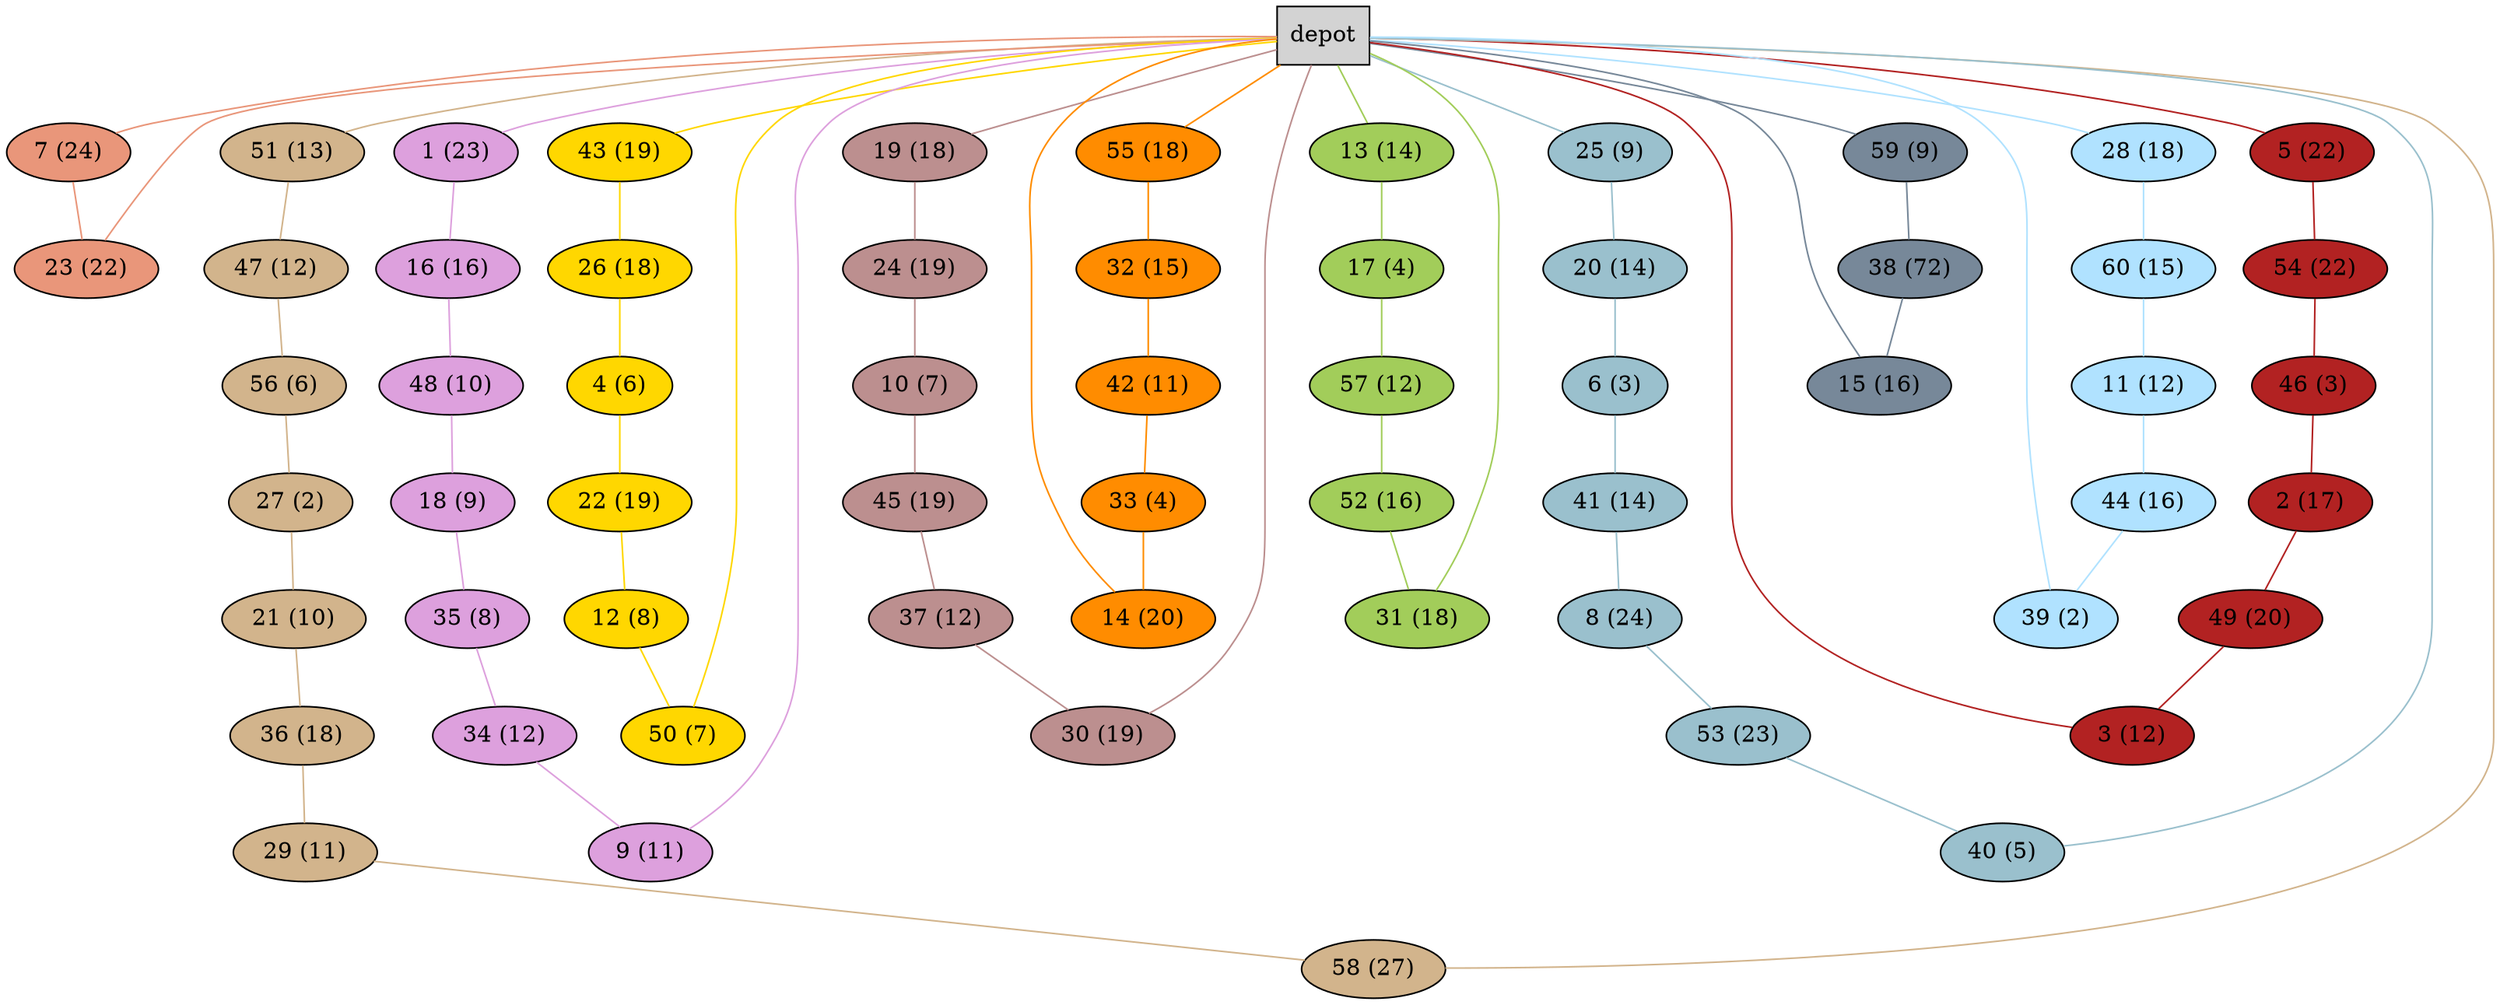 graph G {
  0[shape = box, label = "depot", style = filled ];
  7[shape = ellipse, label = "7 (24)", style = filled , fillcolor = darksalmon ];
  "0"--"7"[color = darksalmon];
  23[shape = ellipse, label = "23 (22)", style = filled , fillcolor = darksalmon ];
  "7"--"23"[color = darksalmon];
  "23"--"0"[color = darksalmon];
  43[shape = ellipse, label = "43 (19)", style = filled , fillcolor = gold ];
  "0"--"43"[color = gold];
  26[shape = ellipse, label = "26 (18)", style = filled , fillcolor = gold ];
  "43"--"26"[color = gold];
  4[shape = ellipse, label = "4 (6)", style = filled , fillcolor = gold ];
  "26"--"4"[color = gold];
  22[shape = ellipse, label = "22 (19)", style = filled , fillcolor = gold ];
  "4"--"22"[color = gold];
  12[shape = ellipse, label = "12 (8)", style = filled , fillcolor = gold ];
  "22"--"12"[color = gold];
  50[shape = ellipse, label = "50 (7)", style = filled , fillcolor = gold ];
  "12"--"50"[color = gold];
  "50"--"0"[color = gold];
  1[shape = ellipse, label = "1 (23)", style = filled , fillcolor = plum ];
  "0"--"1"[color = plum];
  16[shape = ellipse, label = "16 (16)", style = filled , fillcolor = plum ];
  "1"--"16"[color = plum];
  48[shape = ellipse, label = "48 (10)", style = filled , fillcolor = plum ];
  "16"--"48"[color = plum];
  18[shape = ellipse, label = "18 (9)", style = filled , fillcolor = plum ];
  "48"--"18"[color = plum];
  35[shape = ellipse, label = "35 (8)", style = filled , fillcolor = plum ];
  "18"--"35"[color = plum];
  34[shape = ellipse, label = "34 (12)", style = filled , fillcolor = plum ];
  "35"--"34"[color = plum];
  9[shape = ellipse, label = "9 (11)", style = filled , fillcolor = plum ];
  "34"--"9"[color = plum];
  "9"--"0"[color = plum];
  51[shape = ellipse, label = "51 (13)", style = filled , fillcolor = tan ];
  "0"--"51"[color = tan];
  47[shape = ellipse, label = "47 (12)", style = filled , fillcolor = tan ];
  "51"--"47"[color = tan];
  56[shape = ellipse, label = "56 (6)", style = filled , fillcolor = tan ];
  "47"--"56"[color = tan];
  27[shape = ellipse, label = "27 (2)", style = filled , fillcolor = tan ];
  "56"--"27"[color = tan];
  21[shape = ellipse, label = "21 (10)", style = filled , fillcolor = tan ];
  "27"--"21"[color = tan];
  36[shape = ellipse, label = "36 (18)", style = filled , fillcolor = tan ];
  "21"--"36"[color = tan];
  29[shape = ellipse, label = "29 (11)", style = filled , fillcolor = tan ];
  "36"--"29"[color = tan];
  58[shape = ellipse, label = "58 (27)", style = filled , fillcolor = tan ];
  "29"--"58"[color = tan];
  "58"--"0"[color = tan];
  55[shape = ellipse, label = "55 (18)", style = filled , fillcolor = darkorange ];
  "0"--"55"[color = darkorange];
  32[shape = ellipse, label = "32 (15)", style = filled , fillcolor = darkorange ];
  "55"--"32"[color = darkorange];
  42[shape = ellipse, label = "42 (11)", style = filled , fillcolor = darkorange ];
  "32"--"42"[color = darkorange];
  33[shape = ellipse, label = "33 (4)", style = filled , fillcolor = darkorange ];
  "42"--"33"[color = darkorange];
  14[shape = ellipse, label = "14 (20)", style = filled , fillcolor = darkorange ];
  "33"--"14"[color = darkorange];
  "14"--"0"[color = darkorange];
  19[shape = ellipse, label = "19 (18)", style = filled , fillcolor = rosybrown ];
  "0"--"19"[color = rosybrown];
  24[shape = ellipse, label = "24 (19)", style = filled , fillcolor = rosybrown ];
  "19"--"24"[color = rosybrown];
  10[shape = ellipse, label = "10 (7)", style = filled , fillcolor = rosybrown ];
  "24"--"10"[color = rosybrown];
  45[shape = ellipse, label = "45 (19)", style = filled , fillcolor = rosybrown ];
  "10"--"45"[color = rosybrown];
  37[shape = ellipse, label = "37 (12)", style = filled , fillcolor = rosybrown ];
  "45"--"37"[color = rosybrown];
  30[shape = ellipse, label = "30 (19)", style = filled , fillcolor = rosybrown ];
  "37"--"30"[color = rosybrown];
  "30"--"0"[color = rosybrown];
  13[shape = ellipse, label = "13 (14)", style = filled , fillcolor = darkolivegreen3 ];
  "0"--"13"[color = darkolivegreen3];
  17[shape = ellipse, label = "17 (4)", style = filled , fillcolor = darkolivegreen3 ];
  "13"--"17"[color = darkolivegreen3];
  57[shape = ellipse, label = "57 (12)", style = filled , fillcolor = darkolivegreen3 ];
  "17"--"57"[color = darkolivegreen3];
  52[shape = ellipse, label = "52 (16)", style = filled , fillcolor = darkolivegreen3 ];
  "57"--"52"[color = darkolivegreen3];
  31[shape = ellipse, label = "31 (18)", style = filled , fillcolor = darkolivegreen3 ];
  "52"--"31"[color = darkolivegreen3];
  "31"--"0"[color = darkolivegreen3];
  25[shape = ellipse, label = "25 (9)", style = filled , fillcolor = lightblue3 ];
  "0"--"25"[color = lightblue3];
  20[shape = ellipse, label = "20 (14)", style = filled , fillcolor = lightblue3 ];
  "25"--"20"[color = lightblue3];
  6[shape = ellipse, label = "6 (3)", style = filled , fillcolor = lightblue3 ];
  "20"--"6"[color = lightblue3];
  41[shape = ellipse, label = "41 (14)", style = filled , fillcolor = lightblue3 ];
  "6"--"41"[color = lightblue3];
  8[shape = ellipse, label = "8 (24)", style = filled , fillcolor = lightblue3 ];
  "41"--"8"[color = lightblue3];
  53[shape = ellipse, label = "53 (23)", style = filled , fillcolor = lightblue3 ];
  "8"--"53"[color = lightblue3];
  40[shape = ellipse, label = "40 (5)", style = filled , fillcolor = lightblue3 ];
  "53"--"40"[color = lightblue3];
  "40"--"0"[color = lightblue3];
  5[shape = ellipse, label = "5 (22)", style = filled , fillcolor = firebrick ];
  "0"--"5"[color = firebrick];
  54[shape = ellipse, label = "54 (22)", style = filled , fillcolor = firebrick ];
  "5"--"54"[color = firebrick];
  46[shape = ellipse, label = "46 (3)", style = filled , fillcolor = firebrick ];
  "54"--"46"[color = firebrick];
  2[shape = ellipse, label = "2 (17)", style = filled , fillcolor = firebrick ];
  "46"--"2"[color = firebrick];
  49[shape = ellipse, label = "49 (20)", style = filled , fillcolor = firebrick ];
  "2"--"49"[color = firebrick];
  3[shape = ellipse, label = "3 (12)", style = filled , fillcolor = firebrick ];
  "49"--"3"[color = firebrick];
  "3"--"0"[color = firebrick];
  59[shape = ellipse, label = "59 (9)", style = filled , fillcolor = lightslategray ];
  "0"--"59"[color = lightslategray];
  38[shape = ellipse, label = "38 (72)", style = filled , fillcolor = lightslategray ];
  "59"--"38"[color = lightslategray];
  15[shape = ellipse, label = "15 (16)", style = filled , fillcolor = lightslategray ];
  "38"--"15"[color = lightslategray];
  "15"--"0"[color = lightslategray];
  28[shape = ellipse, label = "28 (18)", style = filled , fillcolor = lightskyblue1 ];
  "0"--"28"[color = lightskyblue1];
  60[shape = ellipse, label = "60 (15)", style = filled , fillcolor = lightskyblue1 ];
  "28"--"60"[color = lightskyblue1];
  11[shape = ellipse, label = "11 (12)", style = filled , fillcolor = lightskyblue1 ];
  "60"--"11"[color = lightskyblue1];
  44[shape = ellipse, label = "44 (16)", style = filled , fillcolor = lightskyblue1 ];
  "11"--"44"[color = lightskyblue1];
  39[shape = ellipse, label = "39 (2)", style = filled , fillcolor = lightskyblue1 ];
  "44"--"39"[color = lightskyblue1];
  "39"--"0"[color = lightskyblue1];
}
